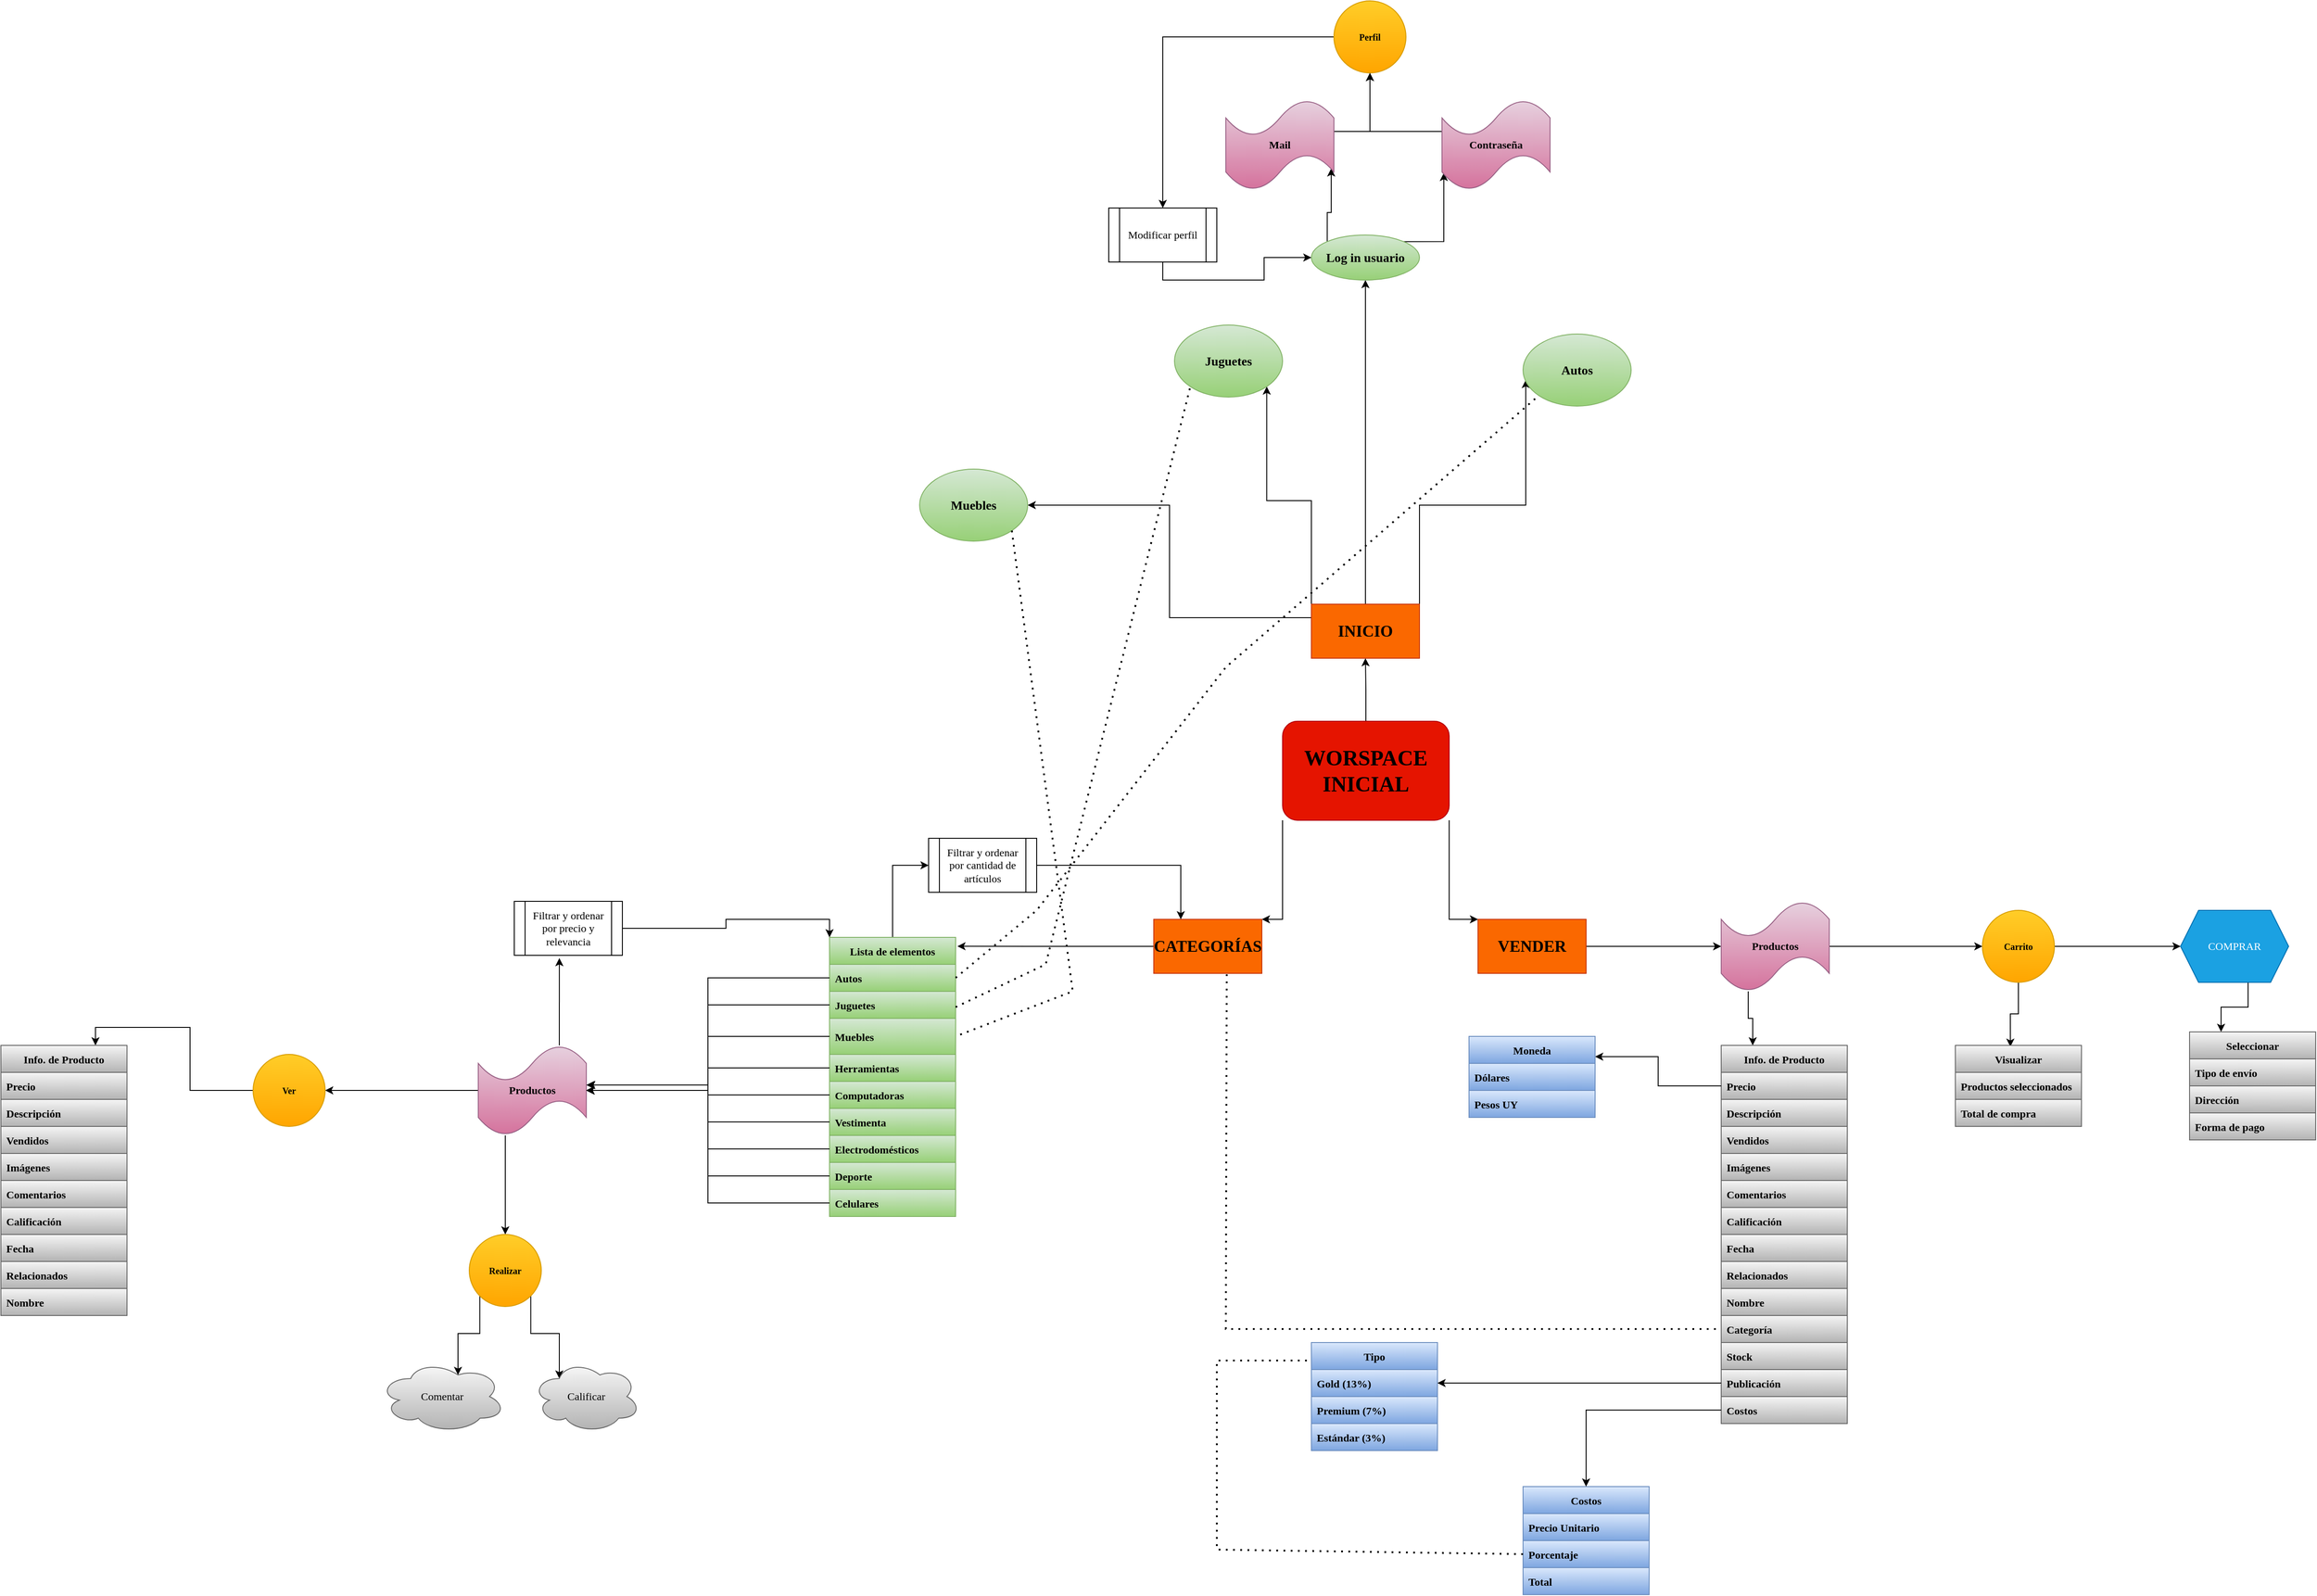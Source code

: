 <mxfile version="20.2.0" type="github">
  <diagram id="R2lEEEUBdFMjLlhIrx00" name="Page-1">
    <mxGraphModel dx="3133" dy="1862" grid="1" gridSize="10" guides="1" tooltips="1" connect="1" arrows="1" fold="1" page="1" pageScale="1" pageWidth="850" pageHeight="1100" math="0" shadow="0" extFonts="Permanent Marker^https://fonts.googleapis.com/css?family=Permanent+Marker">
      <root>
        <mxCell id="0" />
        <mxCell id="1" parent="0" />
        <mxCell id="jogKyepHeoKBIfneeKKx-7" style="edgeStyle=orthogonalEdgeStyle;rounded=0;orthogonalLoop=1;jettySize=auto;html=1;exitX=0;exitY=1;exitDx=0;exitDy=0;entryX=1;entryY=0;entryDx=0;entryDy=0;fontFamily=Times New Roman;" edge="1" parent="1" source="jogKyepHeoKBIfneeKKx-1" target="jogKyepHeoKBIfneeKKx-5">
          <mxGeometry relative="1" as="geometry">
            <Array as="points">
              <mxPoint x="333" y="640" />
            </Array>
          </mxGeometry>
        </mxCell>
        <mxCell id="jogKyepHeoKBIfneeKKx-8" style="edgeStyle=orthogonalEdgeStyle;rounded=0;orthogonalLoop=1;jettySize=auto;html=1;exitX=1;exitY=1;exitDx=0;exitDy=0;entryX=0;entryY=0;entryDx=0;entryDy=0;fontFamily=Times New Roman;" edge="1" parent="1" source="jogKyepHeoKBIfneeKKx-1" target="jogKyepHeoKBIfneeKKx-6">
          <mxGeometry relative="1" as="geometry">
            <Array as="points">
              <mxPoint x="518" y="640" />
            </Array>
          </mxGeometry>
        </mxCell>
        <mxCell id="jogKyepHeoKBIfneeKKx-9" style="edgeStyle=orthogonalEdgeStyle;rounded=0;orthogonalLoop=1;jettySize=auto;html=1;exitX=0.5;exitY=0;exitDx=0;exitDy=0;entryX=0.5;entryY=1;entryDx=0;entryDy=0;fontFamily=Times New Roman;" edge="1" parent="1" source="jogKyepHeoKBIfneeKKx-1" target="jogKyepHeoKBIfneeKKx-4">
          <mxGeometry relative="1" as="geometry" />
        </mxCell>
        <mxCell id="jogKyepHeoKBIfneeKKx-1" value="" style="rounded=1;whiteSpace=wrap;html=1;fillColor=#e51400;fontColor=#ffffff;strokeColor=#B20000;" vertex="1" parent="1">
          <mxGeometry x="333" y="420" width="185" height="110" as="geometry" />
        </mxCell>
        <mxCell id="jogKyepHeoKBIfneeKKx-2" value="&lt;h1&gt;&lt;font face=&quot;Times New Roman&quot;&gt;WORSPACE INICIAL&lt;/font&gt;&lt;/h1&gt;" style="text;html=1;strokeColor=none;fillColor=none;align=center;verticalAlign=middle;whiteSpace=wrap;rounded=0;" vertex="1" parent="1">
          <mxGeometry x="353" y="460" width="145" height="30" as="geometry" />
        </mxCell>
        <mxCell id="jogKyepHeoKBIfneeKKx-11" style="edgeStyle=orthogonalEdgeStyle;rounded=0;orthogonalLoop=1;jettySize=auto;html=1;exitX=0.5;exitY=0;exitDx=0;exitDy=0;fontFamily=Times New Roman;" edge="1" parent="1" source="jogKyepHeoKBIfneeKKx-4" target="jogKyepHeoKBIfneeKKx-10">
          <mxGeometry relative="1" as="geometry" />
        </mxCell>
        <mxCell id="jogKyepHeoKBIfneeKKx-26" style="edgeStyle=orthogonalEdgeStyle;rounded=0;orthogonalLoop=1;jettySize=auto;html=1;exitX=1;exitY=0;exitDx=0;exitDy=0;entryX=0.025;entryY=0.638;entryDx=0;entryDy=0;entryPerimeter=0;fontFamily=Times New Roman;" edge="1" parent="1" source="jogKyepHeoKBIfneeKKx-4" target="jogKyepHeoKBIfneeKKx-25">
          <mxGeometry relative="1" as="geometry" />
        </mxCell>
        <mxCell id="jogKyepHeoKBIfneeKKx-29" style="edgeStyle=orthogonalEdgeStyle;rounded=0;orthogonalLoop=1;jettySize=auto;html=1;exitX=0;exitY=0;exitDx=0;exitDy=0;entryX=1;entryY=1;entryDx=0;entryDy=0;fontFamily=Times New Roman;" edge="1" parent="1" source="jogKyepHeoKBIfneeKKx-4" target="jogKyepHeoKBIfneeKKx-27">
          <mxGeometry relative="1" as="geometry" />
        </mxCell>
        <mxCell id="jogKyepHeoKBIfneeKKx-30" style="edgeStyle=orthogonalEdgeStyle;rounded=0;orthogonalLoop=1;jettySize=auto;html=1;exitX=0;exitY=0.25;exitDx=0;exitDy=0;entryX=1;entryY=0.5;entryDx=0;entryDy=0;fontFamily=Times New Roman;" edge="1" parent="1" source="jogKyepHeoKBIfneeKKx-4" target="jogKyepHeoKBIfneeKKx-28">
          <mxGeometry relative="1" as="geometry" />
        </mxCell>
        <mxCell id="jogKyepHeoKBIfneeKKx-4" value="&lt;h2&gt;INICIO&lt;/h2&gt;" style="rounded=0;whiteSpace=wrap;html=1;fontFamily=Times New Roman;fillColor=#fa6800;fontColor=#000000;strokeColor=#C73500;" vertex="1" parent="1">
          <mxGeometry x="365" y="290" width="120" height="60" as="geometry" />
        </mxCell>
        <mxCell id="jogKyepHeoKBIfneeKKx-67" style="edgeStyle=orthogonalEdgeStyle;rounded=0;orthogonalLoop=1;jettySize=auto;html=1;exitX=0;exitY=0.5;exitDx=0;exitDy=0;entryX=1.014;entryY=0.032;entryDx=0;entryDy=0;entryPerimeter=0;fontFamily=Times New Roman;" edge="1" parent="1" source="jogKyepHeoKBIfneeKKx-5" target="jogKyepHeoKBIfneeKKx-57">
          <mxGeometry relative="1" as="geometry" />
        </mxCell>
        <mxCell id="jogKyepHeoKBIfneeKKx-5" value="&lt;h2&gt;CATEGORÍAS&lt;/h2&gt;" style="rounded=0;whiteSpace=wrap;html=1;fontFamily=Times New Roman;fillColor=#fa6800;fontColor=#000000;strokeColor=#C73500;" vertex="1" parent="1">
          <mxGeometry x="190" y="640" width="120" height="60" as="geometry" />
        </mxCell>
        <mxCell id="jogKyepHeoKBIfneeKKx-113" style="edgeStyle=orthogonalEdgeStyle;rounded=0;orthogonalLoop=1;jettySize=auto;html=1;exitX=1;exitY=0.5;exitDx=0;exitDy=0;entryX=0;entryY=0.5;entryDx=0;entryDy=0;entryPerimeter=0;fontFamily=Times New Roman;" edge="1" parent="1" source="jogKyepHeoKBIfneeKKx-6" target="jogKyepHeoKBIfneeKKx-112">
          <mxGeometry relative="1" as="geometry" />
        </mxCell>
        <mxCell id="jogKyepHeoKBIfneeKKx-6" value="&lt;h2&gt;VENDER&lt;/h2&gt;" style="rounded=0;whiteSpace=wrap;html=1;fontFamily=Times New Roman;fillColor=#fa6800;fontColor=#000000;strokeColor=#C73500;" vertex="1" parent="1">
          <mxGeometry x="550" y="640" width="120" height="60" as="geometry" />
        </mxCell>
        <mxCell id="jogKyepHeoKBIfneeKKx-20" style="edgeStyle=orthogonalEdgeStyle;rounded=0;orthogonalLoop=1;jettySize=auto;html=1;exitX=0;exitY=0;exitDx=0;exitDy=0;entryX=0.975;entryY=0.76;entryDx=0;entryDy=0;entryPerimeter=0;fontFamily=Times New Roman;" edge="1" parent="1" source="jogKyepHeoKBIfneeKKx-10" target="jogKyepHeoKBIfneeKKx-16">
          <mxGeometry relative="1" as="geometry" />
        </mxCell>
        <mxCell id="jogKyepHeoKBIfneeKKx-21" style="edgeStyle=orthogonalEdgeStyle;rounded=0;orthogonalLoop=1;jettySize=auto;html=1;exitX=1;exitY=0;exitDx=0;exitDy=0;entryX=0.017;entryY=0.81;entryDx=0;entryDy=0;entryPerimeter=0;fontFamily=Times New Roman;" edge="1" parent="1" source="jogKyepHeoKBIfneeKKx-10" target="jogKyepHeoKBIfneeKKx-17">
          <mxGeometry relative="1" as="geometry" />
        </mxCell>
        <mxCell id="jogKyepHeoKBIfneeKKx-10" value="&lt;h3&gt;Log in usuario&lt;/h3&gt;" style="ellipse;whiteSpace=wrap;html=1;fontFamily=Times New Roman;fillColor=#d5e8d4;gradientColor=#97d077;strokeColor=#82b366;" vertex="1" parent="1">
          <mxGeometry x="365" y="-120" width="120" height="50" as="geometry" />
        </mxCell>
        <mxCell id="jogKyepHeoKBIfneeKKx-22" style="edgeStyle=orthogonalEdgeStyle;rounded=0;orthogonalLoop=1;jettySize=auto;html=1;exitX=0;exitY=0.5;exitDx=0;exitDy=0;fontFamily=Times New Roman;entryX=0.5;entryY=0;entryDx=0;entryDy=0;" edge="1" parent="1" source="jogKyepHeoKBIfneeKKx-12" target="jogKyepHeoKBIfneeKKx-23">
          <mxGeometry relative="1" as="geometry">
            <mxPoint x="90" y="120" as="targetPoint" />
          </mxGeometry>
        </mxCell>
        <mxCell id="jogKyepHeoKBIfneeKKx-12" value="&lt;h5&gt;Perfil&lt;/h5&gt;" style="ellipse;whiteSpace=wrap;html=1;aspect=fixed;fontFamily=Times New Roman;fillColor=#ffcd28;gradientColor=#ffa500;strokeColor=#d79b00;" vertex="1" parent="1">
          <mxGeometry x="390" y="-380" width="80" height="80" as="geometry" />
        </mxCell>
        <mxCell id="jogKyepHeoKBIfneeKKx-18" style="edgeStyle=orthogonalEdgeStyle;rounded=0;orthogonalLoop=1;jettySize=auto;html=1;exitX=1;exitY=0.35;exitDx=0;exitDy=0;exitPerimeter=0;entryX=0.5;entryY=1;entryDx=0;entryDy=0;fontFamily=Times New Roman;" edge="1" parent="1" source="jogKyepHeoKBIfneeKKx-16" target="jogKyepHeoKBIfneeKKx-12">
          <mxGeometry relative="1" as="geometry" />
        </mxCell>
        <mxCell id="jogKyepHeoKBIfneeKKx-16" value="&lt;h4&gt;Mail&lt;/h4&gt;" style="shape=tape;whiteSpace=wrap;html=1;fontFamily=Times New Roman;fillColor=#e6d0de;gradientColor=#d5739d;strokeColor=#996185;" vertex="1" parent="1">
          <mxGeometry x="270" y="-270" width="120" height="100" as="geometry" />
        </mxCell>
        <mxCell id="jogKyepHeoKBIfneeKKx-19" style="edgeStyle=orthogonalEdgeStyle;rounded=0;orthogonalLoop=1;jettySize=auto;html=1;exitX=0;exitY=0.35;exitDx=0;exitDy=0;exitPerimeter=0;entryX=0.5;entryY=1;entryDx=0;entryDy=0;fontFamily=Times New Roman;" edge="1" parent="1" source="jogKyepHeoKBIfneeKKx-17" target="jogKyepHeoKBIfneeKKx-12">
          <mxGeometry relative="1" as="geometry" />
        </mxCell>
        <mxCell id="jogKyepHeoKBIfneeKKx-17" value="&lt;h4&gt;Contraseña&lt;/h4&gt;" style="shape=tape;whiteSpace=wrap;html=1;fontFamily=Times New Roman;fillColor=#e6d0de;gradientColor=#d5739d;strokeColor=#996185;" vertex="1" parent="1">
          <mxGeometry x="510" y="-270" width="120" height="100" as="geometry" />
        </mxCell>
        <mxCell id="jogKyepHeoKBIfneeKKx-24" style="edgeStyle=orthogonalEdgeStyle;rounded=0;orthogonalLoop=1;jettySize=auto;html=1;exitX=0.5;exitY=1;exitDx=0;exitDy=0;entryX=0;entryY=0.5;entryDx=0;entryDy=0;fontFamily=Times New Roman;" edge="1" parent="1" source="jogKyepHeoKBIfneeKKx-23" target="jogKyepHeoKBIfneeKKx-10">
          <mxGeometry relative="1" as="geometry" />
        </mxCell>
        <mxCell id="jogKyepHeoKBIfneeKKx-23" value="Modificar perfil" style="shape=process;whiteSpace=wrap;html=1;backgroundOutline=1;fontFamily=Times New Roman;" vertex="1" parent="1">
          <mxGeometry x="140" y="-150" width="120" height="60" as="geometry" />
        </mxCell>
        <mxCell id="jogKyepHeoKBIfneeKKx-25" value="&lt;h3&gt;Autos&lt;/h3&gt;" style="ellipse;whiteSpace=wrap;html=1;fontFamily=Times New Roman;fillColor=#d5e8d4;gradientColor=#97d077;strokeColor=#82b366;" vertex="1" parent="1">
          <mxGeometry x="600" y="-10" width="120" height="80" as="geometry" />
        </mxCell>
        <mxCell id="jogKyepHeoKBIfneeKKx-27" value="&lt;h3&gt;Juguetes&lt;/h3&gt;" style="ellipse;whiteSpace=wrap;html=1;fontFamily=Times New Roman;fillColor=#d5e8d4;gradientColor=#97d077;strokeColor=#82b366;" vertex="1" parent="1">
          <mxGeometry x="213" y="-20" width="120" height="80" as="geometry" />
        </mxCell>
        <mxCell id="jogKyepHeoKBIfneeKKx-28" value="&lt;h3&gt;Muebles&lt;/h3&gt;" style="ellipse;whiteSpace=wrap;html=1;fontFamily=Times New Roman;fillColor=#d5e8d4;gradientColor=#97d077;strokeColor=#82b366;" vertex="1" parent="1">
          <mxGeometry x="-70" y="140" width="120" height="80" as="geometry" />
        </mxCell>
        <mxCell id="jogKyepHeoKBIfneeKKx-69" style="edgeStyle=orthogonalEdgeStyle;rounded=0;orthogonalLoop=1;jettySize=auto;html=1;exitX=0.5;exitY=0;exitDx=0;exitDy=0;entryX=0;entryY=0.5;entryDx=0;entryDy=0;fontFamily=Times New Roman;" edge="1" parent="1" source="jogKyepHeoKBIfneeKKx-57" target="jogKyepHeoKBIfneeKKx-68">
          <mxGeometry relative="1" as="geometry" />
        </mxCell>
        <mxCell id="jogKyepHeoKBIfneeKKx-57" value="Lista de elementos" style="swimlane;fontStyle=1;childLayout=stackLayout;horizontal=1;startSize=30;horizontalStack=0;resizeParent=1;resizeParentMax=0;resizeLast=0;collapsible=1;marginBottom=0;fontFamily=Times New Roman;fillColor=#d5e8d4;gradientColor=#97d077;strokeColor=#82b366;" vertex="1" parent="1">
          <mxGeometry x="-170" y="660" width="140" height="310" as="geometry" />
        </mxCell>
        <mxCell id="jogKyepHeoKBIfneeKKx-58" value="Autos" style="text;strokeColor=#82b366;fillColor=#d5e8d4;align=left;verticalAlign=middle;spacingLeft=4;spacingRight=4;overflow=hidden;points=[[0,0.5],[1,0.5]];portConstraint=eastwest;rotatable=0;fontFamily=Times New Roman;gradientColor=#97d077;fontStyle=1" vertex="1" parent="jogKyepHeoKBIfneeKKx-57">
          <mxGeometry y="30" width="140" height="30" as="geometry" />
        </mxCell>
        <mxCell id="jogKyepHeoKBIfneeKKx-59" value="Juguetes" style="text;strokeColor=#82b366;fillColor=#d5e8d4;align=left;verticalAlign=middle;spacingLeft=4;spacingRight=4;overflow=hidden;points=[[0,0.5],[1,0.5]];portConstraint=eastwest;rotatable=0;fontFamily=Times New Roman;gradientColor=#97d077;fontStyle=1" vertex="1" parent="jogKyepHeoKBIfneeKKx-57">
          <mxGeometry y="60" width="140" height="30" as="geometry" />
        </mxCell>
        <mxCell id="jogKyepHeoKBIfneeKKx-60" value="Muebles" style="text;strokeColor=#82b366;fillColor=#d5e8d4;align=left;verticalAlign=middle;spacingLeft=4;spacingRight=4;overflow=hidden;points=[[0,0.5],[1,0.5]];portConstraint=eastwest;rotatable=0;fontFamily=Times New Roman;gradientColor=#97d077;fontStyle=1" vertex="1" parent="jogKyepHeoKBIfneeKKx-57">
          <mxGeometry y="90" width="140" height="40" as="geometry" />
        </mxCell>
        <mxCell id="jogKyepHeoKBIfneeKKx-61" value="Herramientas" style="text;strokeColor=#82b366;fillColor=#d5e8d4;align=left;verticalAlign=middle;spacingLeft=4;spacingRight=4;overflow=hidden;points=[[0,0.5],[1,0.5]];portConstraint=eastwest;rotatable=0;fontFamily=Times New Roman;gradientColor=#97d077;fontStyle=1" vertex="1" parent="jogKyepHeoKBIfneeKKx-57">
          <mxGeometry y="130" width="140" height="30" as="geometry" />
        </mxCell>
        <mxCell id="jogKyepHeoKBIfneeKKx-62" value="Computadoras" style="text;strokeColor=#82b366;fillColor=#d5e8d4;align=left;verticalAlign=middle;spacingLeft=4;spacingRight=4;overflow=hidden;points=[[0,0.5],[1,0.5]];portConstraint=eastwest;rotatable=0;fontFamily=Times New Roman;gradientColor=#97d077;fontStyle=1" vertex="1" parent="jogKyepHeoKBIfneeKKx-57">
          <mxGeometry y="160" width="140" height="30" as="geometry" />
        </mxCell>
        <mxCell id="jogKyepHeoKBIfneeKKx-63" value="Vestimenta" style="text;strokeColor=#82b366;fillColor=#d5e8d4;align=left;verticalAlign=middle;spacingLeft=4;spacingRight=4;overflow=hidden;points=[[0,0.5],[1,0.5]];portConstraint=eastwest;rotatable=0;fontFamily=Times New Roman;gradientColor=#97d077;fontStyle=1" vertex="1" parent="jogKyepHeoKBIfneeKKx-57">
          <mxGeometry y="190" width="140" height="30" as="geometry" />
        </mxCell>
        <mxCell id="jogKyepHeoKBIfneeKKx-64" value="Electrodomésticos" style="text;strokeColor=#82b366;fillColor=#d5e8d4;align=left;verticalAlign=middle;spacingLeft=4;spacingRight=4;overflow=hidden;points=[[0,0.5],[1,0.5]];portConstraint=eastwest;rotatable=0;fontFamily=Times New Roman;gradientColor=#97d077;fontStyle=1" vertex="1" parent="jogKyepHeoKBIfneeKKx-57">
          <mxGeometry y="220" width="140" height="30" as="geometry" />
        </mxCell>
        <mxCell id="jogKyepHeoKBIfneeKKx-65" value="Deporte" style="text;strokeColor=#82b366;fillColor=#d5e8d4;align=left;verticalAlign=middle;spacingLeft=4;spacingRight=4;overflow=hidden;points=[[0,0.5],[1,0.5]];portConstraint=eastwest;rotatable=0;fontFamily=Times New Roman;gradientColor=#97d077;fontStyle=1" vertex="1" parent="jogKyepHeoKBIfneeKKx-57">
          <mxGeometry y="250" width="140" height="30" as="geometry" />
        </mxCell>
        <mxCell id="jogKyepHeoKBIfneeKKx-66" value="Celulares" style="text;strokeColor=#82b366;fillColor=#d5e8d4;align=left;verticalAlign=middle;spacingLeft=4;spacingRight=4;overflow=hidden;points=[[0,0.5],[1,0.5]];portConstraint=eastwest;rotatable=0;fontFamily=Times New Roman;gradientColor=#97d077;fontStyle=1" vertex="1" parent="jogKyepHeoKBIfneeKKx-57">
          <mxGeometry y="280" width="140" height="30" as="geometry" />
        </mxCell>
        <mxCell id="jogKyepHeoKBIfneeKKx-70" style="edgeStyle=orthogonalEdgeStyle;rounded=0;orthogonalLoop=1;jettySize=auto;html=1;exitX=1;exitY=0.5;exitDx=0;exitDy=0;entryX=0.25;entryY=0;entryDx=0;entryDy=0;fontFamily=Times New Roman;" edge="1" parent="1" source="jogKyepHeoKBIfneeKKx-68" target="jogKyepHeoKBIfneeKKx-5">
          <mxGeometry relative="1" as="geometry" />
        </mxCell>
        <mxCell id="jogKyepHeoKBIfneeKKx-68" value="Filtrar y ordenar por cantidad de artículos" style="shape=process;whiteSpace=wrap;html=1;backgroundOutline=1;fontFamily=Times New Roman;" vertex="1" parent="1">
          <mxGeometry x="-60" y="550" width="120" height="60" as="geometry" />
        </mxCell>
        <mxCell id="jogKyepHeoKBIfneeKKx-83" style="edgeStyle=orthogonalEdgeStyle;rounded=0;orthogonalLoop=1;jettySize=auto;html=1;exitX=0.75;exitY=0;exitDx=0;exitDy=0;exitPerimeter=0;entryX=0.417;entryY=1.05;entryDx=0;entryDy=0;entryPerimeter=0;fontFamily=Times New Roman;" edge="1" parent="1" source="jogKyepHeoKBIfneeKKx-72" target="jogKyepHeoKBIfneeKKx-82">
          <mxGeometry relative="1" as="geometry" />
        </mxCell>
        <mxCell id="jogKyepHeoKBIfneeKKx-92" style="edgeStyle=orthogonalEdgeStyle;rounded=0;orthogonalLoop=1;jettySize=auto;html=1;exitX=0.25;exitY=1;exitDx=0;exitDy=0;exitPerimeter=0;entryX=0.5;entryY=0;entryDx=0;entryDy=0;fontFamily=Times New Roman;" edge="1" parent="1" source="jogKyepHeoKBIfneeKKx-72" target="jogKyepHeoKBIfneeKKx-91">
          <mxGeometry relative="1" as="geometry" />
        </mxCell>
        <mxCell id="jogKyepHeoKBIfneeKKx-93" style="edgeStyle=orthogonalEdgeStyle;rounded=0;orthogonalLoop=1;jettySize=auto;html=1;exitX=0;exitY=0.5;exitDx=0;exitDy=0;exitPerimeter=0;entryX=1;entryY=0.5;entryDx=0;entryDy=0;fontFamily=Times New Roman;" edge="1" parent="1" source="jogKyepHeoKBIfneeKKx-72" target="jogKyepHeoKBIfneeKKx-90">
          <mxGeometry relative="1" as="geometry" />
        </mxCell>
        <mxCell id="jogKyepHeoKBIfneeKKx-72" value="&lt;h4&gt;Productos&lt;/h4&gt;" style="shape=tape;whiteSpace=wrap;html=1;fontFamily=Times New Roman;fillColor=#e6d0de;gradientColor=#d5739d;strokeColor=#996185;" vertex="1" parent="1">
          <mxGeometry x="-560" y="780" width="120" height="100" as="geometry" />
        </mxCell>
        <mxCell id="jogKyepHeoKBIfneeKKx-73" style="edgeStyle=orthogonalEdgeStyle;rounded=0;orthogonalLoop=1;jettySize=auto;html=1;exitX=0;exitY=0.5;exitDx=0;exitDy=0;entryX=1;entryY=0.44;entryDx=0;entryDy=0;entryPerimeter=0;fontFamily=Times New Roman;" edge="1" parent="1" source="jogKyepHeoKBIfneeKKx-59" target="jogKyepHeoKBIfneeKKx-72">
          <mxGeometry relative="1" as="geometry" />
        </mxCell>
        <mxCell id="jogKyepHeoKBIfneeKKx-74" style="edgeStyle=orthogonalEdgeStyle;rounded=0;orthogonalLoop=1;jettySize=auto;html=1;exitX=0;exitY=0.5;exitDx=0;exitDy=0;entryX=1.008;entryY=0.44;entryDx=0;entryDy=0;entryPerimeter=0;fontFamily=Times New Roman;" edge="1" parent="1" source="jogKyepHeoKBIfneeKKx-60" target="jogKyepHeoKBIfneeKKx-72">
          <mxGeometry relative="1" as="geometry" />
        </mxCell>
        <mxCell id="jogKyepHeoKBIfneeKKx-75" style="edgeStyle=orthogonalEdgeStyle;rounded=0;orthogonalLoop=1;jettySize=auto;html=1;exitX=0;exitY=0.5;exitDx=0;exitDy=0;entryX=1;entryY=0.5;entryDx=0;entryDy=0;entryPerimeter=0;fontFamily=Times New Roman;" edge="1" parent="1" source="jogKyepHeoKBIfneeKKx-58" target="jogKyepHeoKBIfneeKKx-72">
          <mxGeometry relative="1" as="geometry" />
        </mxCell>
        <mxCell id="jogKyepHeoKBIfneeKKx-76" style="edgeStyle=orthogonalEdgeStyle;rounded=0;orthogonalLoop=1;jettySize=auto;html=1;exitX=0;exitY=0.5;exitDx=0;exitDy=0;entryX=1;entryY=0.5;entryDx=0;entryDy=0;entryPerimeter=0;fontFamily=Times New Roman;" edge="1" parent="1" source="jogKyepHeoKBIfneeKKx-61" target="jogKyepHeoKBIfneeKKx-72">
          <mxGeometry relative="1" as="geometry" />
        </mxCell>
        <mxCell id="jogKyepHeoKBIfneeKKx-77" style="edgeStyle=orthogonalEdgeStyle;rounded=0;orthogonalLoop=1;jettySize=auto;html=1;exitX=0;exitY=0.5;exitDx=0;exitDy=0;entryX=1;entryY=0.5;entryDx=0;entryDy=0;entryPerimeter=0;fontFamily=Times New Roman;" edge="1" parent="1" source="jogKyepHeoKBIfneeKKx-62" target="jogKyepHeoKBIfneeKKx-72">
          <mxGeometry relative="1" as="geometry" />
        </mxCell>
        <mxCell id="jogKyepHeoKBIfneeKKx-78" style="edgeStyle=orthogonalEdgeStyle;rounded=0;orthogonalLoop=1;jettySize=auto;html=1;exitX=0;exitY=0.5;exitDx=0;exitDy=0;fontFamily=Times New Roman;entryX=1;entryY=0.5;entryDx=0;entryDy=0;entryPerimeter=0;" edge="1" parent="1" source="jogKyepHeoKBIfneeKKx-63" target="jogKyepHeoKBIfneeKKx-72">
          <mxGeometry relative="1" as="geometry">
            <mxPoint x="-360" y="880" as="targetPoint" />
          </mxGeometry>
        </mxCell>
        <mxCell id="jogKyepHeoKBIfneeKKx-79" style="edgeStyle=orthogonalEdgeStyle;rounded=0;orthogonalLoop=1;jettySize=auto;html=1;exitX=0;exitY=0.5;exitDx=0;exitDy=0;entryX=1;entryY=0.5;entryDx=0;entryDy=0;entryPerimeter=0;fontFamily=Times New Roman;" edge="1" parent="1" source="jogKyepHeoKBIfneeKKx-64" target="jogKyepHeoKBIfneeKKx-72">
          <mxGeometry relative="1" as="geometry" />
        </mxCell>
        <mxCell id="jogKyepHeoKBIfneeKKx-80" style="edgeStyle=orthogonalEdgeStyle;rounded=0;orthogonalLoop=1;jettySize=auto;html=1;exitX=0;exitY=0.5;exitDx=0;exitDy=0;fontFamily=Times New Roman;entryX=1;entryY=0.5;entryDx=0;entryDy=0;entryPerimeter=0;" edge="1" parent="1" source="jogKyepHeoKBIfneeKKx-65" target="jogKyepHeoKBIfneeKKx-72">
          <mxGeometry relative="1" as="geometry">
            <mxPoint x="-860" y="850" as="targetPoint" />
          </mxGeometry>
        </mxCell>
        <mxCell id="jogKyepHeoKBIfneeKKx-81" style="edgeStyle=orthogonalEdgeStyle;rounded=0;orthogonalLoop=1;jettySize=auto;html=1;exitX=0;exitY=0.5;exitDx=0;exitDy=0;entryX=1;entryY=0.5;entryDx=0;entryDy=0;entryPerimeter=0;fontFamily=Times New Roman;" edge="1" parent="1" source="jogKyepHeoKBIfneeKKx-66" target="jogKyepHeoKBIfneeKKx-72">
          <mxGeometry relative="1" as="geometry" />
        </mxCell>
        <mxCell id="jogKyepHeoKBIfneeKKx-84" style="edgeStyle=orthogonalEdgeStyle;rounded=0;orthogonalLoop=1;jettySize=auto;html=1;exitX=1;exitY=0.5;exitDx=0;exitDy=0;entryX=0;entryY=0;entryDx=0;entryDy=0;fontFamily=Times New Roman;" edge="1" parent="1" source="jogKyepHeoKBIfneeKKx-82" target="jogKyepHeoKBIfneeKKx-57">
          <mxGeometry relative="1" as="geometry" />
        </mxCell>
        <mxCell id="jogKyepHeoKBIfneeKKx-82" value="Filtrar y ordenar por precio y relevancia" style="shape=process;whiteSpace=wrap;html=1;backgroundOutline=1;fontFamily=Times New Roman;" vertex="1" parent="1">
          <mxGeometry x="-520" y="620" width="120" height="60" as="geometry" />
        </mxCell>
        <mxCell id="jogKyepHeoKBIfneeKKx-87" value="" style="endArrow=none;dashed=1;html=1;dashPattern=1 3;strokeWidth=2;rounded=0;fontFamily=Times New Roman;exitX=1;exitY=1;exitDx=0;exitDy=0;entryX=1;entryY=0.5;entryDx=0;entryDy=0;" edge="1" parent="1" source="jogKyepHeoKBIfneeKKx-28" target="jogKyepHeoKBIfneeKKx-60">
          <mxGeometry width="50" height="50" relative="1" as="geometry">
            <mxPoint x="-240" y="700" as="sourcePoint" />
            <mxPoint x="90" y="771" as="targetPoint" />
            <Array as="points">
              <mxPoint x="100" y="720" />
            </Array>
          </mxGeometry>
        </mxCell>
        <mxCell id="jogKyepHeoKBIfneeKKx-88" value="" style="endArrow=none;dashed=1;html=1;dashPattern=1 3;strokeWidth=2;rounded=0;fontFamily=Times New Roman;entryX=0;entryY=1;entryDx=0;entryDy=0;exitX=1;exitY=0.25;exitDx=0;exitDy=0;" edge="1" parent="1" source="jogKyepHeoKBIfneeKKx-57" target="jogKyepHeoKBIfneeKKx-27">
          <mxGeometry width="50" height="50" relative="1" as="geometry">
            <mxPoint x="50" y="710" as="sourcePoint" />
            <mxPoint x="-190" y="430" as="targetPoint" />
            <Array as="points">
              <mxPoint x="70" y="690" />
            </Array>
          </mxGeometry>
        </mxCell>
        <mxCell id="jogKyepHeoKBIfneeKKx-89" value="" style="endArrow=none;dashed=1;html=1;dashPattern=1 3;strokeWidth=2;rounded=0;fontFamily=Times New Roman;entryX=0;entryY=1;entryDx=0;entryDy=0;exitX=1;exitY=0.5;exitDx=0;exitDy=0;" edge="1" parent="1" source="jogKyepHeoKBIfneeKKx-58" target="jogKyepHeoKBIfneeKKx-25">
          <mxGeometry width="50" height="50" relative="1" as="geometry">
            <mxPoint x="140" y="480" as="sourcePoint" />
            <mxPoint x="190" y="430" as="targetPoint" />
            <Array as="points">
              <mxPoint x="60" y="630" />
              <mxPoint x="270" y="360" />
            </Array>
          </mxGeometry>
        </mxCell>
        <mxCell id="jogKyepHeoKBIfneeKKx-108" style="edgeStyle=orthogonalEdgeStyle;rounded=0;orthogonalLoop=1;jettySize=auto;html=1;exitX=0;exitY=0.5;exitDx=0;exitDy=0;entryX=0.75;entryY=0;entryDx=0;entryDy=0;fontFamily=Times New Roman;" edge="1" parent="1" source="jogKyepHeoKBIfneeKKx-90" target="jogKyepHeoKBIfneeKKx-100">
          <mxGeometry relative="1" as="geometry" />
        </mxCell>
        <mxCell id="jogKyepHeoKBIfneeKKx-90" value="&lt;h5&gt;Ver&lt;/h5&gt;" style="ellipse;whiteSpace=wrap;html=1;aspect=fixed;fontFamily=Times New Roman;fillColor=#ffcd28;gradientColor=#ffa500;strokeColor=#d79b00;" vertex="1" parent="1">
          <mxGeometry x="-810" y="790" width="80" height="80" as="geometry" />
        </mxCell>
        <mxCell id="jogKyepHeoKBIfneeKKx-96" style="edgeStyle=orthogonalEdgeStyle;rounded=0;orthogonalLoop=1;jettySize=auto;html=1;exitX=0;exitY=1;exitDx=0;exitDy=0;entryX=0.625;entryY=0.2;entryDx=0;entryDy=0;entryPerimeter=0;fontFamily=Times New Roman;" edge="1" parent="1" source="jogKyepHeoKBIfneeKKx-91" target="jogKyepHeoKBIfneeKKx-94">
          <mxGeometry relative="1" as="geometry" />
        </mxCell>
        <mxCell id="jogKyepHeoKBIfneeKKx-97" style="edgeStyle=orthogonalEdgeStyle;rounded=0;orthogonalLoop=1;jettySize=auto;html=1;exitX=1;exitY=1;exitDx=0;exitDy=0;entryX=0.25;entryY=0.25;entryDx=0;entryDy=0;entryPerimeter=0;fontFamily=Times New Roman;" edge="1" parent="1" source="jogKyepHeoKBIfneeKKx-91" target="jogKyepHeoKBIfneeKKx-95">
          <mxGeometry relative="1" as="geometry" />
        </mxCell>
        <mxCell id="jogKyepHeoKBIfneeKKx-91" value="&lt;h5&gt;Realizar&lt;/h5&gt;" style="ellipse;whiteSpace=wrap;html=1;aspect=fixed;fontFamily=Times New Roman;fillColor=#ffcd28;gradientColor=#ffa500;strokeColor=#d79b00;" vertex="1" parent="1">
          <mxGeometry x="-570" y="990" width="80" height="80" as="geometry" />
        </mxCell>
        <mxCell id="jogKyepHeoKBIfneeKKx-94" value="&lt;p&gt;Comentar&lt;/p&gt;" style="ellipse;shape=cloud;whiteSpace=wrap;html=1;fontFamily=Times New Roman;fillColor=#f5f5f5;gradientColor=#b3b3b3;strokeColor=#666666;" vertex="1" parent="1">
          <mxGeometry x="-670" y="1130" width="140" height="80" as="geometry" />
        </mxCell>
        <mxCell id="jogKyepHeoKBIfneeKKx-95" value="Calificar" style="ellipse;shape=cloud;whiteSpace=wrap;html=1;fontFamily=Times New Roman;fillColor=#f5f5f5;gradientColor=#b3b3b3;strokeColor=#666666;" vertex="1" parent="1">
          <mxGeometry x="-500" y="1130" width="120" height="80" as="geometry" />
        </mxCell>
        <mxCell id="jogKyepHeoKBIfneeKKx-100" value="Info. de Producto" style="swimlane;fontStyle=1;childLayout=stackLayout;horizontal=1;startSize=30;horizontalStack=0;resizeParent=1;resizeParentMax=0;resizeLast=0;collapsible=1;marginBottom=0;fontFamily=Times New Roman;fillColor=#f5f5f5;gradientColor=#b3b3b3;strokeColor=#666666;" vertex="1" parent="1">
          <mxGeometry x="-1090" y="780" width="140" height="300" as="geometry" />
        </mxCell>
        <mxCell id="jogKyepHeoKBIfneeKKx-101" value="Precio" style="text;strokeColor=#666666;fillColor=#f5f5f5;align=left;verticalAlign=middle;spacingLeft=4;spacingRight=4;overflow=hidden;points=[[0,0.5],[1,0.5]];portConstraint=eastwest;rotatable=0;fontFamily=Times New Roman;gradientColor=#b3b3b3;fontStyle=1" vertex="1" parent="jogKyepHeoKBIfneeKKx-100">
          <mxGeometry y="30" width="140" height="30" as="geometry" />
        </mxCell>
        <mxCell id="jogKyepHeoKBIfneeKKx-102" value="Descripción" style="text;strokeColor=#666666;fillColor=#f5f5f5;align=left;verticalAlign=middle;spacingLeft=4;spacingRight=4;overflow=hidden;points=[[0,0.5],[1,0.5]];portConstraint=eastwest;rotatable=0;fontFamily=Times New Roman;gradientColor=#b3b3b3;fontStyle=1" vertex="1" parent="jogKyepHeoKBIfneeKKx-100">
          <mxGeometry y="60" width="140" height="30" as="geometry" />
        </mxCell>
        <mxCell id="jogKyepHeoKBIfneeKKx-103" value="Vendidos" style="text;strokeColor=#666666;fillColor=#f5f5f5;align=left;verticalAlign=middle;spacingLeft=4;spacingRight=4;overflow=hidden;points=[[0,0.5],[1,0.5]];portConstraint=eastwest;rotatable=0;fontFamily=Times New Roman;gradientColor=#b3b3b3;fontStyle=1" vertex="1" parent="jogKyepHeoKBIfneeKKx-100">
          <mxGeometry y="90" width="140" height="30" as="geometry" />
        </mxCell>
        <mxCell id="jogKyepHeoKBIfneeKKx-104" value="Imágenes" style="text;strokeColor=#666666;fillColor=#f5f5f5;align=left;verticalAlign=middle;spacingLeft=4;spacingRight=4;overflow=hidden;points=[[0,0.5],[1,0.5]];portConstraint=eastwest;rotatable=0;fontFamily=Times New Roman;gradientColor=#b3b3b3;fontStyle=1" vertex="1" parent="jogKyepHeoKBIfneeKKx-100">
          <mxGeometry y="120" width="140" height="30" as="geometry" />
        </mxCell>
        <mxCell id="jogKyepHeoKBIfneeKKx-105" value="Comentarios" style="text;strokeColor=#666666;fillColor=#f5f5f5;align=left;verticalAlign=middle;spacingLeft=4;spacingRight=4;overflow=hidden;points=[[0,0.5],[1,0.5]];portConstraint=eastwest;rotatable=0;fontFamily=Times New Roman;gradientColor=#b3b3b3;fontStyle=1" vertex="1" parent="jogKyepHeoKBIfneeKKx-100">
          <mxGeometry y="150" width="140" height="30" as="geometry" />
        </mxCell>
        <mxCell id="jogKyepHeoKBIfneeKKx-106" value="Calificación" style="text;strokeColor=#666666;fillColor=#f5f5f5;align=left;verticalAlign=middle;spacingLeft=4;spacingRight=4;overflow=hidden;points=[[0,0.5],[1,0.5]];portConstraint=eastwest;rotatable=0;fontFamily=Times New Roman;gradientColor=#b3b3b3;fontStyle=1" vertex="1" parent="jogKyepHeoKBIfneeKKx-100">
          <mxGeometry y="180" width="140" height="30" as="geometry" />
        </mxCell>
        <mxCell id="jogKyepHeoKBIfneeKKx-107" value="Fecha" style="text;strokeColor=#666666;fillColor=#f5f5f5;align=left;verticalAlign=middle;spacingLeft=4;spacingRight=4;overflow=hidden;points=[[0,0.5],[1,0.5]];portConstraint=eastwest;rotatable=0;fontFamily=Times New Roman;gradientColor=#b3b3b3;fontStyle=1" vertex="1" parent="jogKyepHeoKBIfneeKKx-100">
          <mxGeometry y="210" width="140" height="30" as="geometry" />
        </mxCell>
        <mxCell id="jogKyepHeoKBIfneeKKx-109" value="Relacionados" style="text;strokeColor=#666666;fillColor=#f5f5f5;align=left;verticalAlign=middle;spacingLeft=4;spacingRight=4;overflow=hidden;points=[[0,0.5],[1,0.5]];portConstraint=eastwest;rotatable=0;fontFamily=Times New Roman;gradientColor=#b3b3b3;fontStyle=1" vertex="1" parent="jogKyepHeoKBIfneeKKx-100">
          <mxGeometry y="240" width="140" height="30" as="geometry" />
        </mxCell>
        <mxCell id="jogKyepHeoKBIfneeKKx-125" value="Nombre" style="text;strokeColor=#666666;fillColor=#f5f5f5;align=left;verticalAlign=middle;spacingLeft=4;spacingRight=4;overflow=hidden;points=[[0,0.5],[1,0.5]];portConstraint=eastwest;rotatable=0;fontFamily=Times New Roman;gradientColor=#b3b3b3;fontStyle=1" vertex="1" parent="jogKyepHeoKBIfneeKKx-100">
          <mxGeometry y="270" width="140" height="30" as="geometry" />
        </mxCell>
        <mxCell id="jogKyepHeoKBIfneeKKx-123" style="edgeStyle=orthogonalEdgeStyle;rounded=0;orthogonalLoop=1;jettySize=auto;html=1;exitX=0.25;exitY=1;exitDx=0;exitDy=0;exitPerimeter=0;entryX=0.25;entryY=0;entryDx=0;entryDy=0;fontFamily=Times New Roman;" edge="1" parent="1" source="jogKyepHeoKBIfneeKKx-112" target="jogKyepHeoKBIfneeKKx-114">
          <mxGeometry relative="1" as="geometry" />
        </mxCell>
        <mxCell id="jogKyepHeoKBIfneeKKx-152" style="edgeStyle=orthogonalEdgeStyle;rounded=0;orthogonalLoop=1;jettySize=auto;html=1;exitX=1;exitY=0.5;exitDx=0;exitDy=0;exitPerimeter=0;entryX=0;entryY=0.5;entryDx=0;entryDy=0;fontFamily=Times New Roman;" edge="1" parent="1" source="jogKyepHeoKBIfneeKKx-112" target="jogKyepHeoKBIfneeKKx-150">
          <mxGeometry relative="1" as="geometry" />
        </mxCell>
        <mxCell id="jogKyepHeoKBIfneeKKx-112" value="&lt;h4&gt;Productos&lt;/h4&gt;" style="shape=tape;whiteSpace=wrap;html=1;fontFamily=Times New Roman;fillColor=#e6d0de;gradientColor=#d5739d;strokeColor=#996185;" vertex="1" parent="1">
          <mxGeometry x="820" y="620" width="120" height="100" as="geometry" />
        </mxCell>
        <mxCell id="jogKyepHeoKBIfneeKKx-114" value="Info. de Producto" style="swimlane;fontStyle=1;childLayout=stackLayout;horizontal=1;startSize=30;horizontalStack=0;resizeParent=1;resizeParentMax=0;resizeLast=0;collapsible=1;marginBottom=0;fontFamily=Times New Roman;fillColor=#f5f5f5;gradientColor=#b3b3b3;strokeColor=#666666;" vertex="1" parent="1">
          <mxGeometry x="820" y="780" width="140" height="420" as="geometry" />
        </mxCell>
        <mxCell id="jogKyepHeoKBIfneeKKx-115" value="Precio" style="text;strokeColor=#666666;fillColor=#f5f5f5;align=left;verticalAlign=middle;spacingLeft=4;spacingRight=4;overflow=hidden;points=[[0,0.5],[1,0.5]];portConstraint=eastwest;rotatable=0;fontFamily=Times New Roman;gradientColor=#b3b3b3;fontStyle=1" vertex="1" parent="jogKyepHeoKBIfneeKKx-114">
          <mxGeometry y="30" width="140" height="30" as="geometry" />
        </mxCell>
        <mxCell id="jogKyepHeoKBIfneeKKx-116" value="Descripción" style="text;strokeColor=#666666;fillColor=#f5f5f5;align=left;verticalAlign=middle;spacingLeft=4;spacingRight=4;overflow=hidden;points=[[0,0.5],[1,0.5]];portConstraint=eastwest;rotatable=0;fontFamily=Times New Roman;gradientColor=#b3b3b3;fontStyle=1" vertex="1" parent="jogKyepHeoKBIfneeKKx-114">
          <mxGeometry y="60" width="140" height="30" as="geometry" />
        </mxCell>
        <mxCell id="jogKyepHeoKBIfneeKKx-117" value="Vendidos" style="text;strokeColor=#666666;fillColor=#f5f5f5;align=left;verticalAlign=middle;spacingLeft=4;spacingRight=4;overflow=hidden;points=[[0,0.5],[1,0.5]];portConstraint=eastwest;rotatable=0;fontFamily=Times New Roman;gradientColor=#b3b3b3;fontStyle=1" vertex="1" parent="jogKyepHeoKBIfneeKKx-114">
          <mxGeometry y="90" width="140" height="30" as="geometry" />
        </mxCell>
        <mxCell id="jogKyepHeoKBIfneeKKx-118" value="Imágenes" style="text;strokeColor=#666666;fillColor=#f5f5f5;align=left;verticalAlign=middle;spacingLeft=4;spacingRight=4;overflow=hidden;points=[[0,0.5],[1,0.5]];portConstraint=eastwest;rotatable=0;fontFamily=Times New Roman;gradientColor=#b3b3b3;fontStyle=1" vertex="1" parent="jogKyepHeoKBIfneeKKx-114">
          <mxGeometry y="120" width="140" height="30" as="geometry" />
        </mxCell>
        <mxCell id="jogKyepHeoKBIfneeKKx-119" value="Comentarios" style="text;strokeColor=#666666;fillColor=#f5f5f5;align=left;verticalAlign=middle;spacingLeft=4;spacingRight=4;overflow=hidden;points=[[0,0.5],[1,0.5]];portConstraint=eastwest;rotatable=0;fontFamily=Times New Roman;gradientColor=#b3b3b3;fontStyle=1" vertex="1" parent="jogKyepHeoKBIfneeKKx-114">
          <mxGeometry y="150" width="140" height="30" as="geometry" />
        </mxCell>
        <mxCell id="jogKyepHeoKBIfneeKKx-120" value="Calificación" style="text;strokeColor=#666666;fillColor=#f5f5f5;align=left;verticalAlign=middle;spacingLeft=4;spacingRight=4;overflow=hidden;points=[[0,0.5],[1,0.5]];portConstraint=eastwest;rotatable=0;fontFamily=Times New Roman;gradientColor=#b3b3b3;fontStyle=1" vertex="1" parent="jogKyepHeoKBIfneeKKx-114">
          <mxGeometry y="180" width="140" height="30" as="geometry" />
        </mxCell>
        <mxCell id="jogKyepHeoKBIfneeKKx-121" value="Fecha" style="text;strokeColor=#666666;fillColor=#f5f5f5;align=left;verticalAlign=middle;spacingLeft=4;spacingRight=4;overflow=hidden;points=[[0,0.5],[1,0.5]];portConstraint=eastwest;rotatable=0;fontFamily=Times New Roman;gradientColor=#b3b3b3;fontStyle=1" vertex="1" parent="jogKyepHeoKBIfneeKKx-114">
          <mxGeometry y="210" width="140" height="30" as="geometry" />
        </mxCell>
        <mxCell id="jogKyepHeoKBIfneeKKx-122" value="Relacionados" style="text;strokeColor=#666666;fillColor=#f5f5f5;align=left;verticalAlign=middle;spacingLeft=4;spacingRight=4;overflow=hidden;points=[[0,0.5],[1,0.5]];portConstraint=eastwest;rotatable=0;fontFamily=Times New Roman;gradientColor=#b3b3b3;fontStyle=1" vertex="1" parent="jogKyepHeoKBIfneeKKx-114">
          <mxGeometry y="240" width="140" height="30" as="geometry" />
        </mxCell>
        <mxCell id="jogKyepHeoKBIfneeKKx-124" value="Nombre" style="text;strokeColor=#666666;fillColor=#f5f5f5;align=left;verticalAlign=middle;spacingLeft=4;spacingRight=4;overflow=hidden;points=[[0,0.5],[1,0.5]];portConstraint=eastwest;rotatable=0;fontFamily=Times New Roman;gradientColor=#b3b3b3;fontStyle=1" vertex="1" parent="jogKyepHeoKBIfneeKKx-114">
          <mxGeometry y="270" width="140" height="30" as="geometry" />
        </mxCell>
        <mxCell id="jogKyepHeoKBIfneeKKx-133" value="Categoría" style="text;strokeColor=#666666;fillColor=#f5f5f5;align=left;verticalAlign=middle;spacingLeft=4;spacingRight=4;overflow=hidden;points=[[0,0.5],[1,0.5]];portConstraint=eastwest;rotatable=0;fontFamily=Times New Roman;gradientColor=#b3b3b3;fontStyle=1" vertex="1" parent="jogKyepHeoKBIfneeKKx-114">
          <mxGeometry y="300" width="140" height="30" as="geometry" />
        </mxCell>
        <mxCell id="jogKyepHeoKBIfneeKKx-134" value="Stock" style="text;strokeColor=#666666;fillColor=#f5f5f5;align=left;verticalAlign=middle;spacingLeft=4;spacingRight=4;overflow=hidden;points=[[0,0.5],[1,0.5]];portConstraint=eastwest;rotatable=0;fontFamily=Times New Roman;gradientColor=#b3b3b3;fontStyle=1" vertex="1" parent="jogKyepHeoKBIfneeKKx-114">
          <mxGeometry y="330" width="140" height="30" as="geometry" />
        </mxCell>
        <mxCell id="jogKyepHeoKBIfneeKKx-135" value="Publicación" style="text;strokeColor=#666666;fillColor=#f5f5f5;align=left;verticalAlign=middle;spacingLeft=4;spacingRight=4;overflow=hidden;points=[[0,0.5],[1,0.5]];portConstraint=eastwest;rotatable=0;fontFamily=Times New Roman;gradientColor=#b3b3b3;fontStyle=1" vertex="1" parent="jogKyepHeoKBIfneeKKx-114">
          <mxGeometry y="360" width="140" height="30" as="geometry" />
        </mxCell>
        <mxCell id="jogKyepHeoKBIfneeKKx-136" value="Costos" style="text;strokeColor=#666666;fillColor=#f5f5f5;align=left;verticalAlign=middle;spacingLeft=4;spacingRight=4;overflow=hidden;points=[[0,0.5],[1,0.5]];portConstraint=eastwest;rotatable=0;fontFamily=Times New Roman;gradientColor=#b3b3b3;fontStyle=1" vertex="1" parent="jogKyepHeoKBIfneeKKx-114">
          <mxGeometry y="390" width="140" height="30" as="geometry" />
        </mxCell>
        <mxCell id="jogKyepHeoKBIfneeKKx-126" style="edgeStyle=orthogonalEdgeStyle;rounded=0;orthogonalLoop=1;jettySize=auto;html=1;exitX=0;exitY=0.5;exitDx=0;exitDy=0;fontFamily=Times New Roman;entryX=1;entryY=0.25;entryDx=0;entryDy=0;" edge="1" parent="1" source="jogKyepHeoKBIfneeKKx-115" target="jogKyepHeoKBIfneeKKx-129">
          <mxGeometry relative="1" as="geometry">
            <mxPoint x="730" y="820" as="targetPoint" />
          </mxGeometry>
        </mxCell>
        <mxCell id="jogKyepHeoKBIfneeKKx-129" value="Moneda" style="swimlane;fontStyle=1;childLayout=stackLayout;horizontal=1;startSize=30;horizontalStack=0;resizeParent=1;resizeParentMax=0;resizeLast=0;collapsible=1;marginBottom=0;fontFamily=Times New Roman;fillColor=#dae8fc;gradientColor=#7ea6e0;strokeColor=#6c8ebf;" vertex="1" parent="1">
          <mxGeometry x="540" y="770" width="140" height="90" as="geometry" />
        </mxCell>
        <mxCell id="jogKyepHeoKBIfneeKKx-130" value="Dólares" style="text;strokeColor=#6c8ebf;fillColor=#dae8fc;align=left;verticalAlign=middle;spacingLeft=4;spacingRight=4;overflow=hidden;points=[[0,0.5],[1,0.5]];portConstraint=eastwest;rotatable=0;fontFamily=Times New Roman;gradientColor=#7ea6e0;fontStyle=1" vertex="1" parent="jogKyepHeoKBIfneeKKx-129">
          <mxGeometry y="30" width="140" height="30" as="geometry" />
        </mxCell>
        <mxCell id="jogKyepHeoKBIfneeKKx-131" value="Pesos UY" style="text;strokeColor=#6c8ebf;fillColor=#dae8fc;align=left;verticalAlign=middle;spacingLeft=4;spacingRight=4;overflow=hidden;points=[[0,0.5],[1,0.5]];portConstraint=eastwest;rotatable=0;fontFamily=Times New Roman;gradientColor=#7ea6e0;fontStyle=1" vertex="1" parent="jogKyepHeoKBIfneeKKx-129">
          <mxGeometry y="60" width="140" height="30" as="geometry" />
        </mxCell>
        <mxCell id="jogKyepHeoKBIfneeKKx-137" value="" style="endArrow=none;dashed=1;html=1;dashPattern=1 3;strokeWidth=2;rounded=0;fontFamily=Times New Roman;entryX=0;entryY=0.5;entryDx=0;entryDy=0;exitX=0.675;exitY=1.017;exitDx=0;exitDy=0;exitPerimeter=0;" edge="1" parent="1" source="jogKyepHeoKBIfneeKKx-5" target="jogKyepHeoKBIfneeKKx-133">
          <mxGeometry width="50" height="50" relative="1" as="geometry">
            <mxPoint x="90" y="940" as="sourcePoint" />
            <mxPoint x="570" y="1020" as="targetPoint" />
            <Array as="points">
              <mxPoint x="270" y="1095" />
            </Array>
          </mxGeometry>
        </mxCell>
        <mxCell id="jogKyepHeoKBIfneeKKx-138" value="Tipo" style="swimlane;fontStyle=1;childLayout=stackLayout;horizontal=1;startSize=30;horizontalStack=0;resizeParent=1;resizeParentMax=0;resizeLast=0;collapsible=1;marginBottom=0;fontFamily=Times New Roman;fillColor=#dae8fc;gradientColor=#7ea6e0;strokeColor=#6c8ebf;" vertex="1" parent="1">
          <mxGeometry x="365" y="1110" width="140" height="120" as="geometry" />
        </mxCell>
        <mxCell id="jogKyepHeoKBIfneeKKx-139" value="Gold (13%)" style="text;strokeColor=#6c8ebf;fillColor=#dae8fc;align=left;verticalAlign=middle;spacingLeft=4;spacingRight=4;overflow=hidden;points=[[0,0.5],[1,0.5]];portConstraint=eastwest;rotatable=0;fontFamily=Times New Roman;gradientColor=#7ea6e0;fontStyle=1" vertex="1" parent="jogKyepHeoKBIfneeKKx-138">
          <mxGeometry y="30" width="140" height="30" as="geometry" />
        </mxCell>
        <mxCell id="jogKyepHeoKBIfneeKKx-140" value="Premium (7%)" style="text;strokeColor=#6c8ebf;fillColor=#dae8fc;align=left;verticalAlign=middle;spacingLeft=4;spacingRight=4;overflow=hidden;points=[[0,0.5],[1,0.5]];portConstraint=eastwest;rotatable=0;fontFamily=Times New Roman;gradientColor=#7ea6e0;fontStyle=1" vertex="1" parent="jogKyepHeoKBIfneeKKx-138">
          <mxGeometry y="60" width="140" height="30" as="geometry" />
        </mxCell>
        <mxCell id="jogKyepHeoKBIfneeKKx-141" value="Estándar (3%)" style="text;strokeColor=#6c8ebf;fillColor=#dae8fc;align=left;verticalAlign=middle;spacingLeft=4;spacingRight=4;overflow=hidden;points=[[0,0.5],[1,0.5]];portConstraint=eastwest;rotatable=0;fontFamily=Times New Roman;gradientColor=#7ea6e0;fontStyle=1" vertex="1" parent="jogKyepHeoKBIfneeKKx-138">
          <mxGeometry y="90" width="140" height="30" as="geometry" />
        </mxCell>
        <mxCell id="jogKyepHeoKBIfneeKKx-142" style="edgeStyle=orthogonalEdgeStyle;rounded=0;orthogonalLoop=1;jettySize=auto;html=1;exitX=0;exitY=0.5;exitDx=0;exitDy=0;entryX=1;entryY=0.5;entryDx=0;entryDy=0;fontFamily=Times New Roman;" edge="1" parent="1" source="jogKyepHeoKBIfneeKKx-135" target="jogKyepHeoKBIfneeKKx-139">
          <mxGeometry relative="1" as="geometry" />
        </mxCell>
        <mxCell id="jogKyepHeoKBIfneeKKx-143" value="Costos" style="swimlane;fontStyle=1;childLayout=stackLayout;horizontal=1;startSize=30;horizontalStack=0;resizeParent=1;resizeParentMax=0;resizeLast=0;collapsible=1;marginBottom=0;fontFamily=Times New Roman;fillColor=#dae8fc;gradientColor=#7ea6e0;strokeColor=#6c8ebf;" vertex="1" parent="1">
          <mxGeometry x="600" y="1270" width="140" height="120" as="geometry" />
        </mxCell>
        <mxCell id="jogKyepHeoKBIfneeKKx-144" value="Precio Unitario" style="text;strokeColor=#6c8ebf;fillColor=#dae8fc;align=left;verticalAlign=middle;spacingLeft=4;spacingRight=4;overflow=hidden;points=[[0,0.5],[1,0.5]];portConstraint=eastwest;rotatable=0;fontFamily=Times New Roman;fontStyle=1;gradientColor=#7ea6e0;" vertex="1" parent="jogKyepHeoKBIfneeKKx-143">
          <mxGeometry y="30" width="140" height="30" as="geometry" />
        </mxCell>
        <mxCell id="jogKyepHeoKBIfneeKKx-145" value="Porcentaje" style="text;strokeColor=#6c8ebf;fillColor=#dae8fc;align=left;verticalAlign=middle;spacingLeft=4;spacingRight=4;overflow=hidden;points=[[0,0.5],[1,0.5]];portConstraint=eastwest;rotatable=0;fontFamily=Times New Roman;fontStyle=1;gradientColor=#7ea6e0;" vertex="1" parent="jogKyepHeoKBIfneeKKx-143">
          <mxGeometry y="60" width="140" height="30" as="geometry" />
        </mxCell>
        <mxCell id="jogKyepHeoKBIfneeKKx-146" value="Total" style="text;strokeColor=#6c8ebf;fillColor=#dae8fc;align=left;verticalAlign=middle;spacingLeft=4;spacingRight=4;overflow=hidden;points=[[0,0.5],[1,0.5]];portConstraint=eastwest;rotatable=0;fontFamily=Times New Roman;fontStyle=1;gradientColor=#7ea6e0;" vertex="1" parent="jogKyepHeoKBIfneeKKx-143">
          <mxGeometry y="90" width="140" height="30" as="geometry" />
        </mxCell>
        <mxCell id="jogKyepHeoKBIfneeKKx-148" value="" style="endArrow=none;dashed=1;html=1;dashPattern=1 3;strokeWidth=2;rounded=0;fontFamily=Times New Roman;exitX=0;exitY=0.5;exitDx=0;exitDy=0;" edge="1" parent="1" source="jogKyepHeoKBIfneeKKx-145">
          <mxGeometry width="50" height="50" relative="1" as="geometry">
            <mxPoint x="245" y="1130" as="sourcePoint" />
            <mxPoint x="365" y="1130" as="targetPoint" />
            <Array as="points">
              <mxPoint x="260" y="1340" />
              <mxPoint x="260" y="1130" />
            </Array>
          </mxGeometry>
        </mxCell>
        <mxCell id="jogKyepHeoKBIfneeKKx-149" style="edgeStyle=orthogonalEdgeStyle;rounded=0;orthogonalLoop=1;jettySize=auto;html=1;exitX=0;exitY=0.5;exitDx=0;exitDy=0;entryX=0.5;entryY=0;entryDx=0;entryDy=0;fontFamily=Times New Roman;" edge="1" parent="1" source="jogKyepHeoKBIfneeKKx-136" target="jogKyepHeoKBIfneeKKx-143">
          <mxGeometry relative="1" as="geometry" />
        </mxCell>
        <mxCell id="jogKyepHeoKBIfneeKKx-157" style="edgeStyle=orthogonalEdgeStyle;rounded=0;orthogonalLoop=1;jettySize=auto;html=1;exitX=0.5;exitY=1;exitDx=0;exitDy=0;entryX=0.436;entryY=0.017;entryDx=0;entryDy=0;entryPerimeter=0;fontFamily=Times New Roman;" edge="1" parent="1" source="jogKyepHeoKBIfneeKKx-150" target="jogKyepHeoKBIfneeKKx-153">
          <mxGeometry relative="1" as="geometry" />
        </mxCell>
        <mxCell id="jogKyepHeoKBIfneeKKx-159" style="edgeStyle=orthogonalEdgeStyle;rounded=0;orthogonalLoop=1;jettySize=auto;html=1;exitX=1;exitY=0.5;exitDx=0;exitDy=0;entryX=0;entryY=0.5;entryDx=0;entryDy=0;fontFamily=Times New Roman;" edge="1" parent="1" source="jogKyepHeoKBIfneeKKx-150" target="jogKyepHeoKBIfneeKKx-158">
          <mxGeometry relative="1" as="geometry" />
        </mxCell>
        <mxCell id="jogKyepHeoKBIfneeKKx-150" value="&lt;h5&gt;Carrito&lt;/h5&gt;" style="ellipse;whiteSpace=wrap;html=1;aspect=fixed;fontFamily=Times New Roman;fillColor=#ffcd28;gradientColor=#ffa500;strokeColor=#d79b00;" vertex="1" parent="1">
          <mxGeometry x="1110" y="630" width="80" height="80" as="geometry" />
        </mxCell>
        <mxCell id="jogKyepHeoKBIfneeKKx-153" value="Visualizar" style="swimlane;fontStyle=1;childLayout=stackLayout;horizontal=1;startSize=30;horizontalStack=0;resizeParent=1;resizeParentMax=0;resizeLast=0;collapsible=1;marginBottom=0;fontFamily=Times New Roman;fillColor=#f5f5f5;gradientColor=#b3b3b3;strokeColor=#666666;" vertex="1" parent="1">
          <mxGeometry x="1080" y="780" width="140" height="90" as="geometry" />
        </mxCell>
        <mxCell id="jogKyepHeoKBIfneeKKx-154" value="Productos seleccionados" style="text;strokeColor=#666666;fillColor=#f5f5f5;align=left;verticalAlign=middle;spacingLeft=4;spacingRight=4;overflow=hidden;points=[[0,0.5],[1,0.5]];portConstraint=eastwest;rotatable=0;fontFamily=Times New Roman;gradientColor=#b3b3b3;fontStyle=1" vertex="1" parent="jogKyepHeoKBIfneeKKx-153">
          <mxGeometry y="30" width="140" height="30" as="geometry" />
        </mxCell>
        <mxCell id="jogKyepHeoKBIfneeKKx-155" value="Total de compra" style="text;strokeColor=#666666;fillColor=#f5f5f5;align=left;verticalAlign=middle;spacingLeft=4;spacingRight=4;overflow=hidden;points=[[0,0.5],[1,0.5]];portConstraint=eastwest;rotatable=0;fontFamily=Times New Roman;gradientColor=#b3b3b3;fontStyle=1" vertex="1" parent="jogKyepHeoKBIfneeKKx-153">
          <mxGeometry y="60" width="140" height="30" as="geometry" />
        </mxCell>
        <mxCell id="jogKyepHeoKBIfneeKKx-164" style="edgeStyle=orthogonalEdgeStyle;rounded=0;orthogonalLoop=1;jettySize=auto;html=1;exitX=0.625;exitY=1;exitDx=0;exitDy=0;entryX=0.25;entryY=0;entryDx=0;entryDy=0;fontFamily=Times New Roman;" edge="1" parent="1" source="jogKyepHeoKBIfneeKKx-158" target="jogKyepHeoKBIfneeKKx-160">
          <mxGeometry relative="1" as="geometry" />
        </mxCell>
        <mxCell id="jogKyepHeoKBIfneeKKx-158" value="COMPRAR" style="shape=hexagon;perimeter=hexagonPerimeter2;whiteSpace=wrap;html=1;fixedSize=1;fontFamily=Times New Roman;fillColor=#1ba1e2;fontColor=#ffffff;strokeColor=#006EAF;" vertex="1" parent="1">
          <mxGeometry x="1330" y="630" width="120" height="80" as="geometry" />
        </mxCell>
        <mxCell id="jogKyepHeoKBIfneeKKx-160" value="Seleccionar" style="swimlane;fontStyle=1;childLayout=stackLayout;horizontal=1;startSize=30;horizontalStack=0;resizeParent=1;resizeParentMax=0;resizeLast=0;collapsible=1;marginBottom=0;fontFamily=Times New Roman;fillColor=#f5f5f5;gradientColor=#b3b3b3;strokeColor=#666666;" vertex="1" parent="1">
          <mxGeometry x="1340" y="765" width="140" height="120" as="geometry" />
        </mxCell>
        <mxCell id="jogKyepHeoKBIfneeKKx-161" value="Tipo de envío" style="text;strokeColor=#666666;fillColor=#f5f5f5;align=left;verticalAlign=middle;spacingLeft=4;spacingRight=4;overflow=hidden;points=[[0,0.5],[1,0.5]];portConstraint=eastwest;rotatable=0;fontFamily=Times New Roman;fontStyle=1;gradientColor=#b3b3b3;" vertex="1" parent="jogKyepHeoKBIfneeKKx-160">
          <mxGeometry y="30" width="140" height="30" as="geometry" />
        </mxCell>
        <mxCell id="jogKyepHeoKBIfneeKKx-162" value="Dirección" style="text;strokeColor=#666666;fillColor=#f5f5f5;align=left;verticalAlign=middle;spacingLeft=4;spacingRight=4;overflow=hidden;points=[[0,0.5],[1,0.5]];portConstraint=eastwest;rotatable=0;fontFamily=Times New Roman;fontStyle=1;gradientColor=#b3b3b3;" vertex="1" parent="jogKyepHeoKBIfneeKKx-160">
          <mxGeometry y="60" width="140" height="30" as="geometry" />
        </mxCell>
        <mxCell id="jogKyepHeoKBIfneeKKx-163" value="Forma de pago" style="text;strokeColor=#666666;fillColor=#f5f5f5;align=left;verticalAlign=middle;spacingLeft=4;spacingRight=4;overflow=hidden;points=[[0,0.5],[1,0.5]];portConstraint=eastwest;rotatable=0;fontFamily=Times New Roman;fontStyle=1;gradientColor=#b3b3b3;" vertex="1" parent="jogKyepHeoKBIfneeKKx-160">
          <mxGeometry y="90" width="140" height="30" as="geometry" />
        </mxCell>
      </root>
    </mxGraphModel>
  </diagram>
</mxfile>
